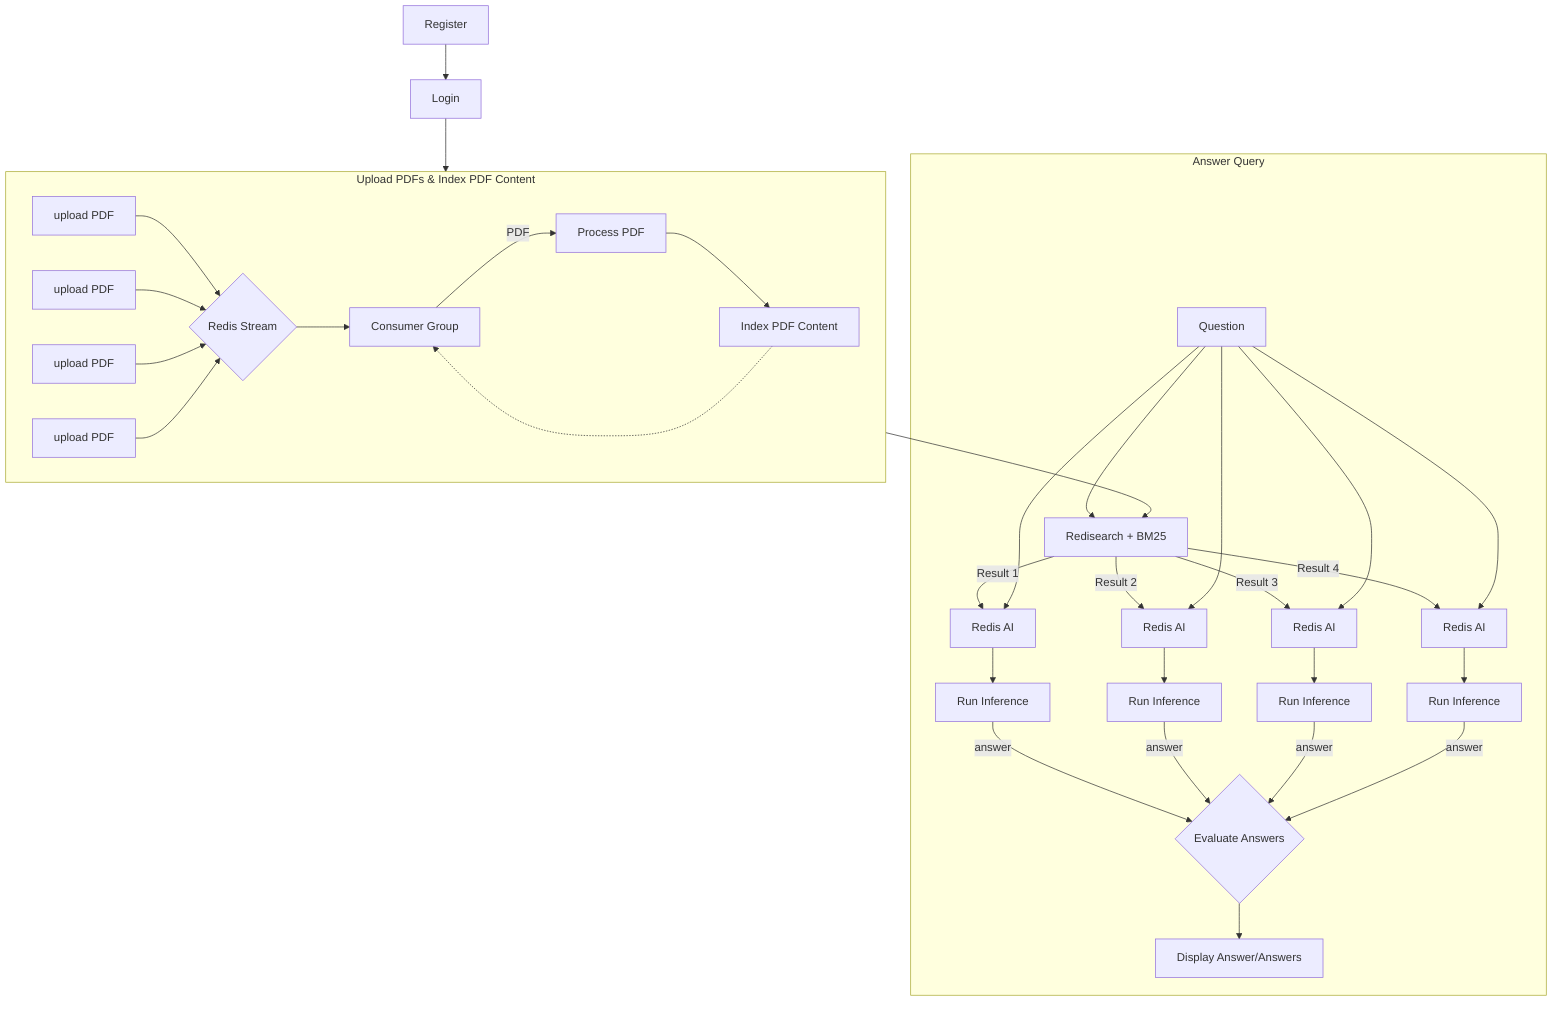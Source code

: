 flowchart TB
    uploadPdf1[upload PDF]
    uploadPdf2[upload PDF]
    uploadPdf3[upload PDF]
    uploadPdf4[upload PDF]

    stream{Redis Stream}
    consumer[Consumer Group]
    process[Process PDF]
    store[Index PDF Content]

    question[Question]
    search[Redisearch + BM25]
    ai1[Redis AI]
    ai2[Redis AI]
    ai3[Redis AI]
    ai4[Redis AI]

    infere1[Run Inference]
    infere2[Run Inference]
    infere3[Run Inference]
    infere4[Run Inference]

    evaluate{Evaluate Answers}
    display[Display Answer/Answers]

    subgraph one[Upload PDFs & Index PDF Content]
    uploadPdf1 -->stream
    uploadPdf2 -->stream
    uploadPdf3 -->stream
    uploadPdf4 -->stream

    stream --> consumer
    consumer -->|PDF| process
    process --> store
    store -.->consumer
    end

    subgraph two [Answer Query]
    search --> |Result 1|ai1
    search --> |Result 2|ai2
    search --> |Result 3|ai3
    search --> |Result 4|ai4

    question --> search
    question --> ai1
    question --> ai2
    question --> ai3
    question --> ai4

    ai1 --> infere1
    ai2 --> infere2
    ai3 --> infere3
    ai4 --> infere4

    infere1 --> |answer| evaluate
    infere2 --> |answer| evaluate
    infere3 --> |answer| evaluate
    infere4 --> |answer| evaluate

    evaluate --> display
    end

    one --> search
    Register --> Login
    Login --> one